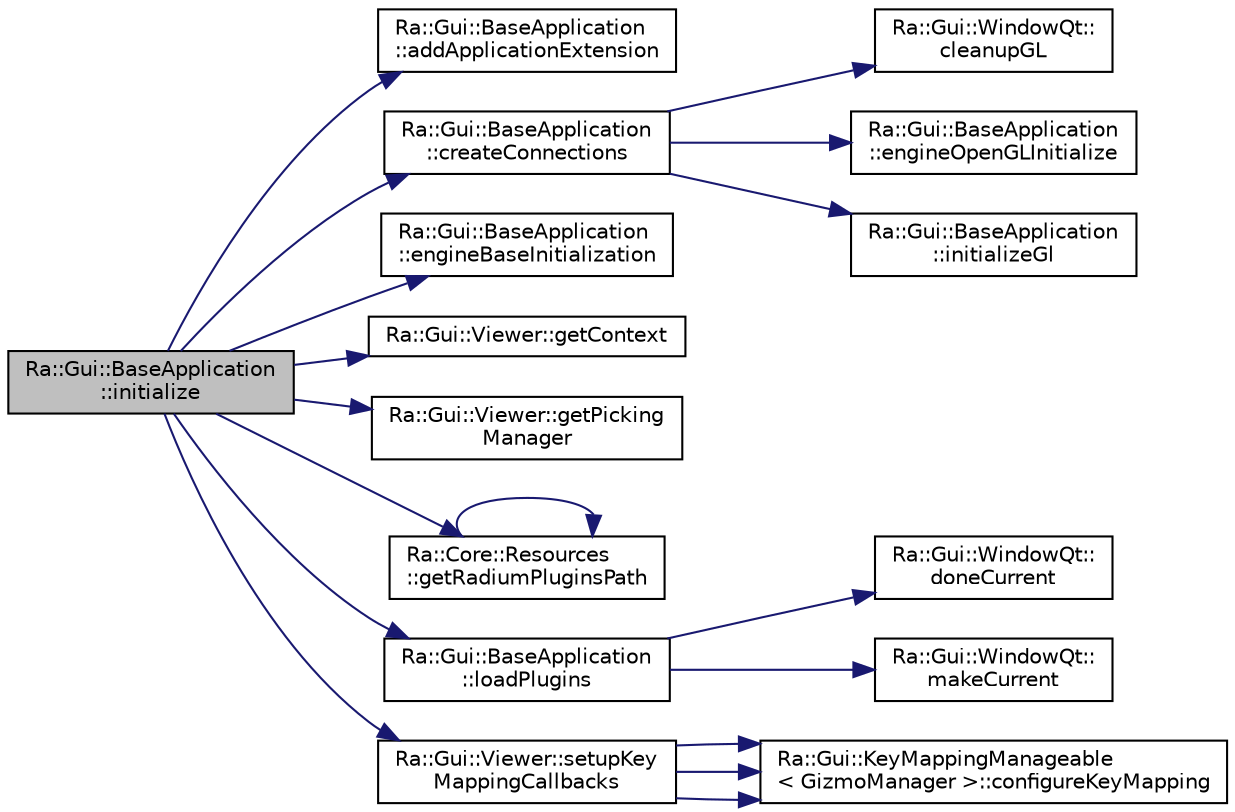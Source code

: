 digraph "Ra::Gui::BaseApplication::initialize"
{
 // INTERACTIVE_SVG=YES
 // LATEX_PDF_SIZE
  edge [fontname="Helvetica",fontsize="10",labelfontname="Helvetica",labelfontsize="10"];
  node [fontname="Helvetica",fontsize="10",shape=record];
  rankdir="LR";
  Node1 [label="Ra::Gui::BaseApplication\l::initialize",height=0.2,width=0.4,color="black", fillcolor="grey75", style="filled", fontcolor="black",tooltip=" "];
  Node1 -> Node2 [color="midnightblue",fontsize="10",style="solid",fontname="Helvetica"];
  Node2 [label="Ra::Gui::BaseApplication\l::addApplicationExtension",height=0.2,width=0.4,color="black", fillcolor="white", style="filled",URL="$classRa_1_1Gui_1_1BaseApplication.html#a2af7ea85d1a58e2e3581a8a97f81e7b0",tooltip=" "];
  Node1 -> Node3 [color="midnightblue",fontsize="10",style="solid",fontname="Helvetica"];
  Node3 [label="Ra::Gui::BaseApplication\l::createConnections",height=0.2,width=0.4,color="black", fillcolor="white", style="filled",URL="$classRa_1_1Gui_1_1BaseApplication.html#a7fe9e4ee3c0e41954143a2266c3549da",tooltip="Create signal / slots connections."];
  Node3 -> Node4 [color="midnightblue",fontsize="10",style="solid",fontname="Helvetica"];
  Node4 [label="Ra::Gui::WindowQt::\lcleanupGL",height=0.2,width=0.4,color="black", fillcolor="white", style="filled",URL="$classRa_1_1Gui_1_1WindowQt.html#a190a81dd418c60026d3579333c2cc94d",tooltip="call deinitializeGL if needed, with context activated"];
  Node3 -> Node5 [color="midnightblue",fontsize="10",style="solid",fontname="Helvetica"];
  Node5 [label="Ra::Gui::BaseApplication\l::engineOpenGLInitialize",height=0.2,width=0.4,color="black", fillcolor="white", style="filled",URL="$classRa_1_1Gui_1_1BaseApplication.html#afb15f30d1be4f32933204782cc797d43",tooltip="slot called when the OpenGL need to be initialized"];
  Node3 -> Node6 [color="midnightblue",fontsize="10",style="solid",fontname="Helvetica"];
  Node6 [label="Ra::Gui::BaseApplication\l::initializeGl",height=0.2,width=0.4,color="black", fillcolor="white", style="filled",URL="$classRa_1_1Gui_1_1BaseApplication.html#a6c00e85efcad67823ec51dad9d3a0d98",tooltip=" "];
  Node1 -> Node7 [color="midnightblue",fontsize="10",style="solid",fontname="Helvetica"];
  Node7 [label="Ra::Gui::BaseApplication\l::engineBaseInitialization",height=0.2,width=0.4,color="black", fillcolor="white", style="filled",URL="$classRa_1_1Gui_1_1BaseApplication.html#ace35b8a957082a5c72c54c5088a6f437",tooltip=" "];
  Node1 -> Node8 [color="midnightblue",fontsize="10",style="solid",fontname="Helvetica"];
  Node8 [label="Ra::Gui::Viewer::getContext",height=0.2,width=0.4,color="black", fillcolor="white", style="filled",URL="$classRa_1_1Gui_1_1Viewer.html#aa440e4ff63bcfc947eb38541d6d2b484",tooltip="Access to the OpenGL context of the Viewer."];
  Node1 -> Node9 [color="midnightblue",fontsize="10",style="solid",fontname="Helvetica"];
  Node9 [label="Ra::Gui::Viewer::getPicking\lManager",height=0.2,width=0.4,color="black", fillcolor="white", style="filled",URL="$classRa_1_1Gui_1_1Viewer.html#a6066c952ba53278ad3d4d35dac78d6ab",tooltip="Access to the feature picking manager."];
  Node1 -> Node10 [color="midnightblue",fontsize="10",style="solid",fontname="Helvetica"];
  Node10 [label="Ra::Core::Resources\l::getRadiumPluginsPath",height=0.2,width=0.4,color="black", fillcolor="white", style="filled",URL="$namespaceRa_1_1Core_1_1Resources.html#a3cb536c70ed3e05e6ed8c0da51670cb2",tooltip="Get the path of Radium embedded plugins."];
  Node10 -> Node10 [color="midnightblue",fontsize="10",style="solid",fontname="Helvetica"];
  Node1 -> Node11 [color="midnightblue",fontsize="10",style="solid",fontname="Helvetica"];
  Node11 [label="Ra::Gui::BaseApplication\l::loadPlugins",height=0.2,width=0.4,color="black", fillcolor="white", style="filled",URL="$classRa_1_1Gui_1_1BaseApplication.html#ade2850bde46ffa889f9ca3a4c542d2e2",tooltip=" "];
  Node11 -> Node12 [color="midnightblue",fontsize="10",style="solid",fontname="Helvetica"];
  Node12 [label="Ra::Gui::WindowQt::\ldoneCurrent",height=0.2,width=0.4,color="black", fillcolor="white", style="filled",URL="$classRa_1_1Gui_1_1WindowQt.html#acd31b9e580f049491d13c16ef954d964",tooltip=" "];
  Node11 -> Node13 [color="midnightblue",fontsize="10",style="solid",fontname="Helvetica"];
  Node13 [label="Ra::Gui::WindowQt::\lmakeCurrent",height=0.2,width=0.4,color="black", fillcolor="white", style="filled",URL="$classRa_1_1Gui_1_1WindowQt.html#a78476baacd2df24a260f604d02c8ddc4",tooltip=" "];
  Node1 -> Node14 [color="midnightblue",fontsize="10",style="solid",fontname="Helvetica"];
  Node14 [label="Ra::Gui::Viewer::setupKey\lMappingCallbacks",height=0.2,width=0.4,color="black", fillcolor="white", style="filled",URL="$classRa_1_1Gui_1_1Viewer.html#aaae0a0c0c419bd1dc8f0296214120a7d",tooltip="add observers to keyMappingManager for gizmo, camera and viewer."];
  Node14 -> Node15 [color="midnightblue",fontsize="10",style="solid",fontname="Helvetica"];
  Node15 [label="Ra::Gui::KeyMappingManageable\l\< GizmoManager \>::configureKeyMapping",height=0.2,width=0.4,color="black", fillcolor="white", style="filled",URL="$classRa_1_1Gui_1_1KeyMappingManageable.html#a32756ab3dce798b29ccad350f7c815ec",tooltip=" "];
  Node14 -> Node15 [color="midnightblue",fontsize="10",style="solid",fontname="Helvetica"];
  Node14 -> Node15 [color="midnightblue",fontsize="10",style="solid",fontname="Helvetica"];
}

